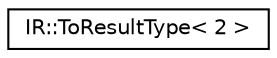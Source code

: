 digraph "Graphical Class Hierarchy"
{
  edge [fontname="Helvetica",fontsize="10",labelfontname="Helvetica",labelfontsize="10"];
  node [fontname="Helvetica",fontsize="10",shape=record];
  rankdir="LR";
  Node0 [label="IR::ToResultType\< 2 \>",height=0.2,width=0.4,color="black", fillcolor="white", style="filled",URL="$struct_i_r_1_1_to_result_type_3_012_01_4.html"];
}
